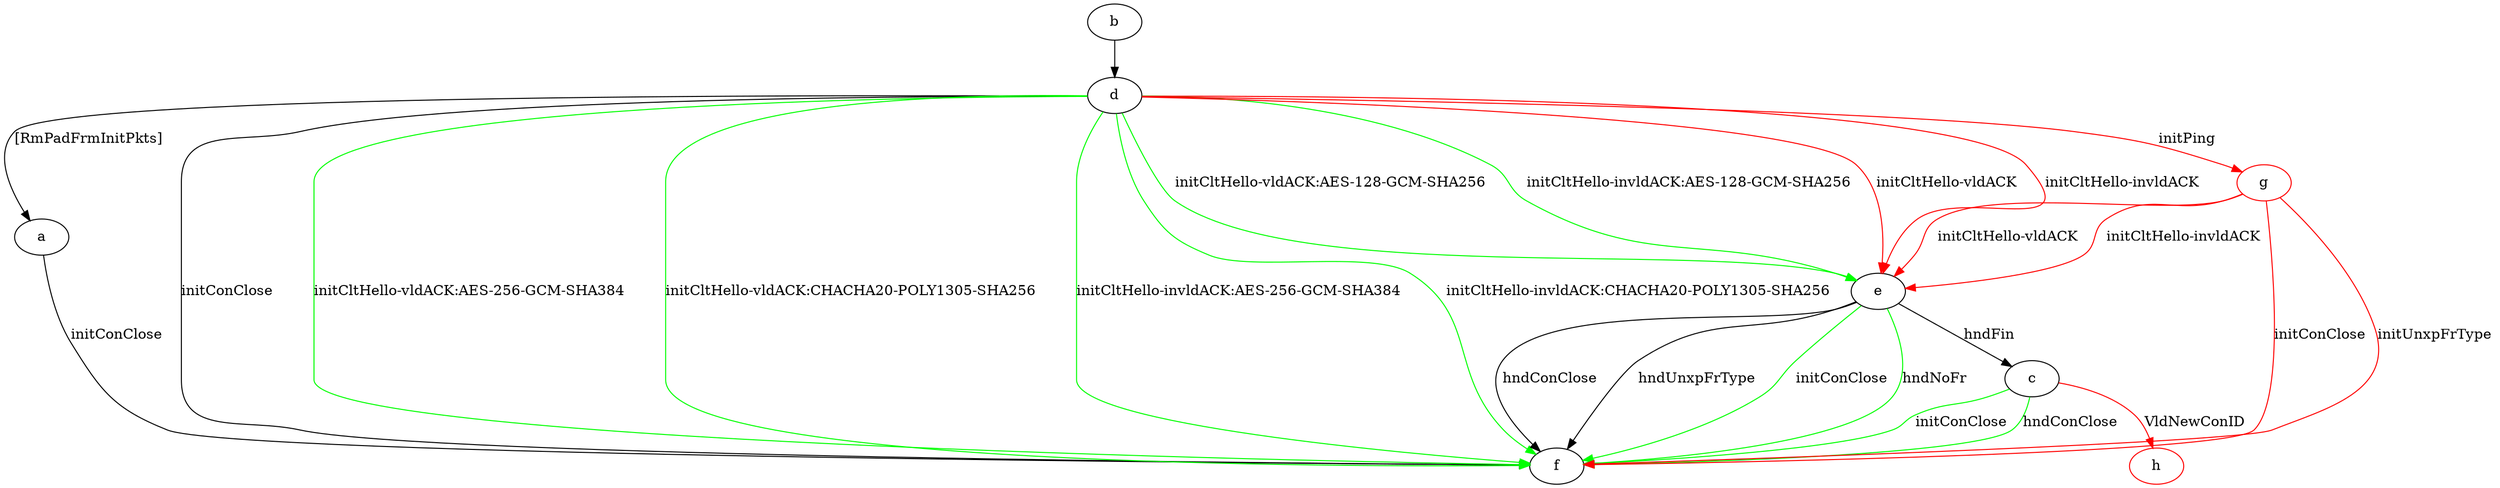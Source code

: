digraph "" {
	a -> f	[key=0,
		label="initConClose "];
	b -> d	[key=0];
	c -> f	[key=0,
		color=green,
		label="initConClose "];
	c -> f	[key=1,
		color=green,
		label="hndConClose "];
	h	[color=red];
	c -> h	[key=0,
		color=red,
		label="VldNewConID "];
	d -> a	[key=0,
		label="[RmPadFrmInitPkts] "];
	d -> e	[key=0,
		color=green,
		label="initCltHello-vldACK:AES-128-GCM-SHA256 "];
	d -> e	[key=1,
		color=green,
		label="initCltHello-invldACK:AES-128-GCM-SHA256 "];
	d -> e	[key=2,
		color=red,
		label="initCltHello-vldACK "];
	d -> e	[key=3,
		color=red,
		label="initCltHello-invldACK "];
	d -> f	[key=0,
		label="initConClose "];
	d -> f	[key=1,
		color=green,
		label="initCltHello-vldACK:AES-256-GCM-SHA384 "];
	d -> f	[key=2,
		color=green,
		label="initCltHello-vldACK:CHACHA20-POLY1305-SHA256 "];
	d -> f	[key=3,
		color=green,
		label="initCltHello-invldACK:AES-256-GCM-SHA384 "];
	d -> f	[key=4,
		color=green,
		label="initCltHello-invldACK:CHACHA20-POLY1305-SHA256 "];
	g	[color=red];
	d -> g	[key=0,
		color=red,
		label="initPing "];
	e -> c	[key=0,
		label="hndFin "];
	e -> f	[key=0,
		label="hndConClose "];
	e -> f	[key=1,
		label="hndUnxpFrType "];
	e -> f	[key=2,
		color=green,
		label="initConClose "];
	e -> f	[key=3,
		color=green,
		label="hndNoFr "];
	g -> e	[key=0,
		color=red,
		label="initCltHello-vldACK "];
	g -> e	[key=1,
		color=red,
		label="initCltHello-invldACK "];
	g -> f	[key=0,
		color=red,
		label="initConClose "];
	g -> f	[key=1,
		color=red,
		label="initUnxpFrType "];
}
